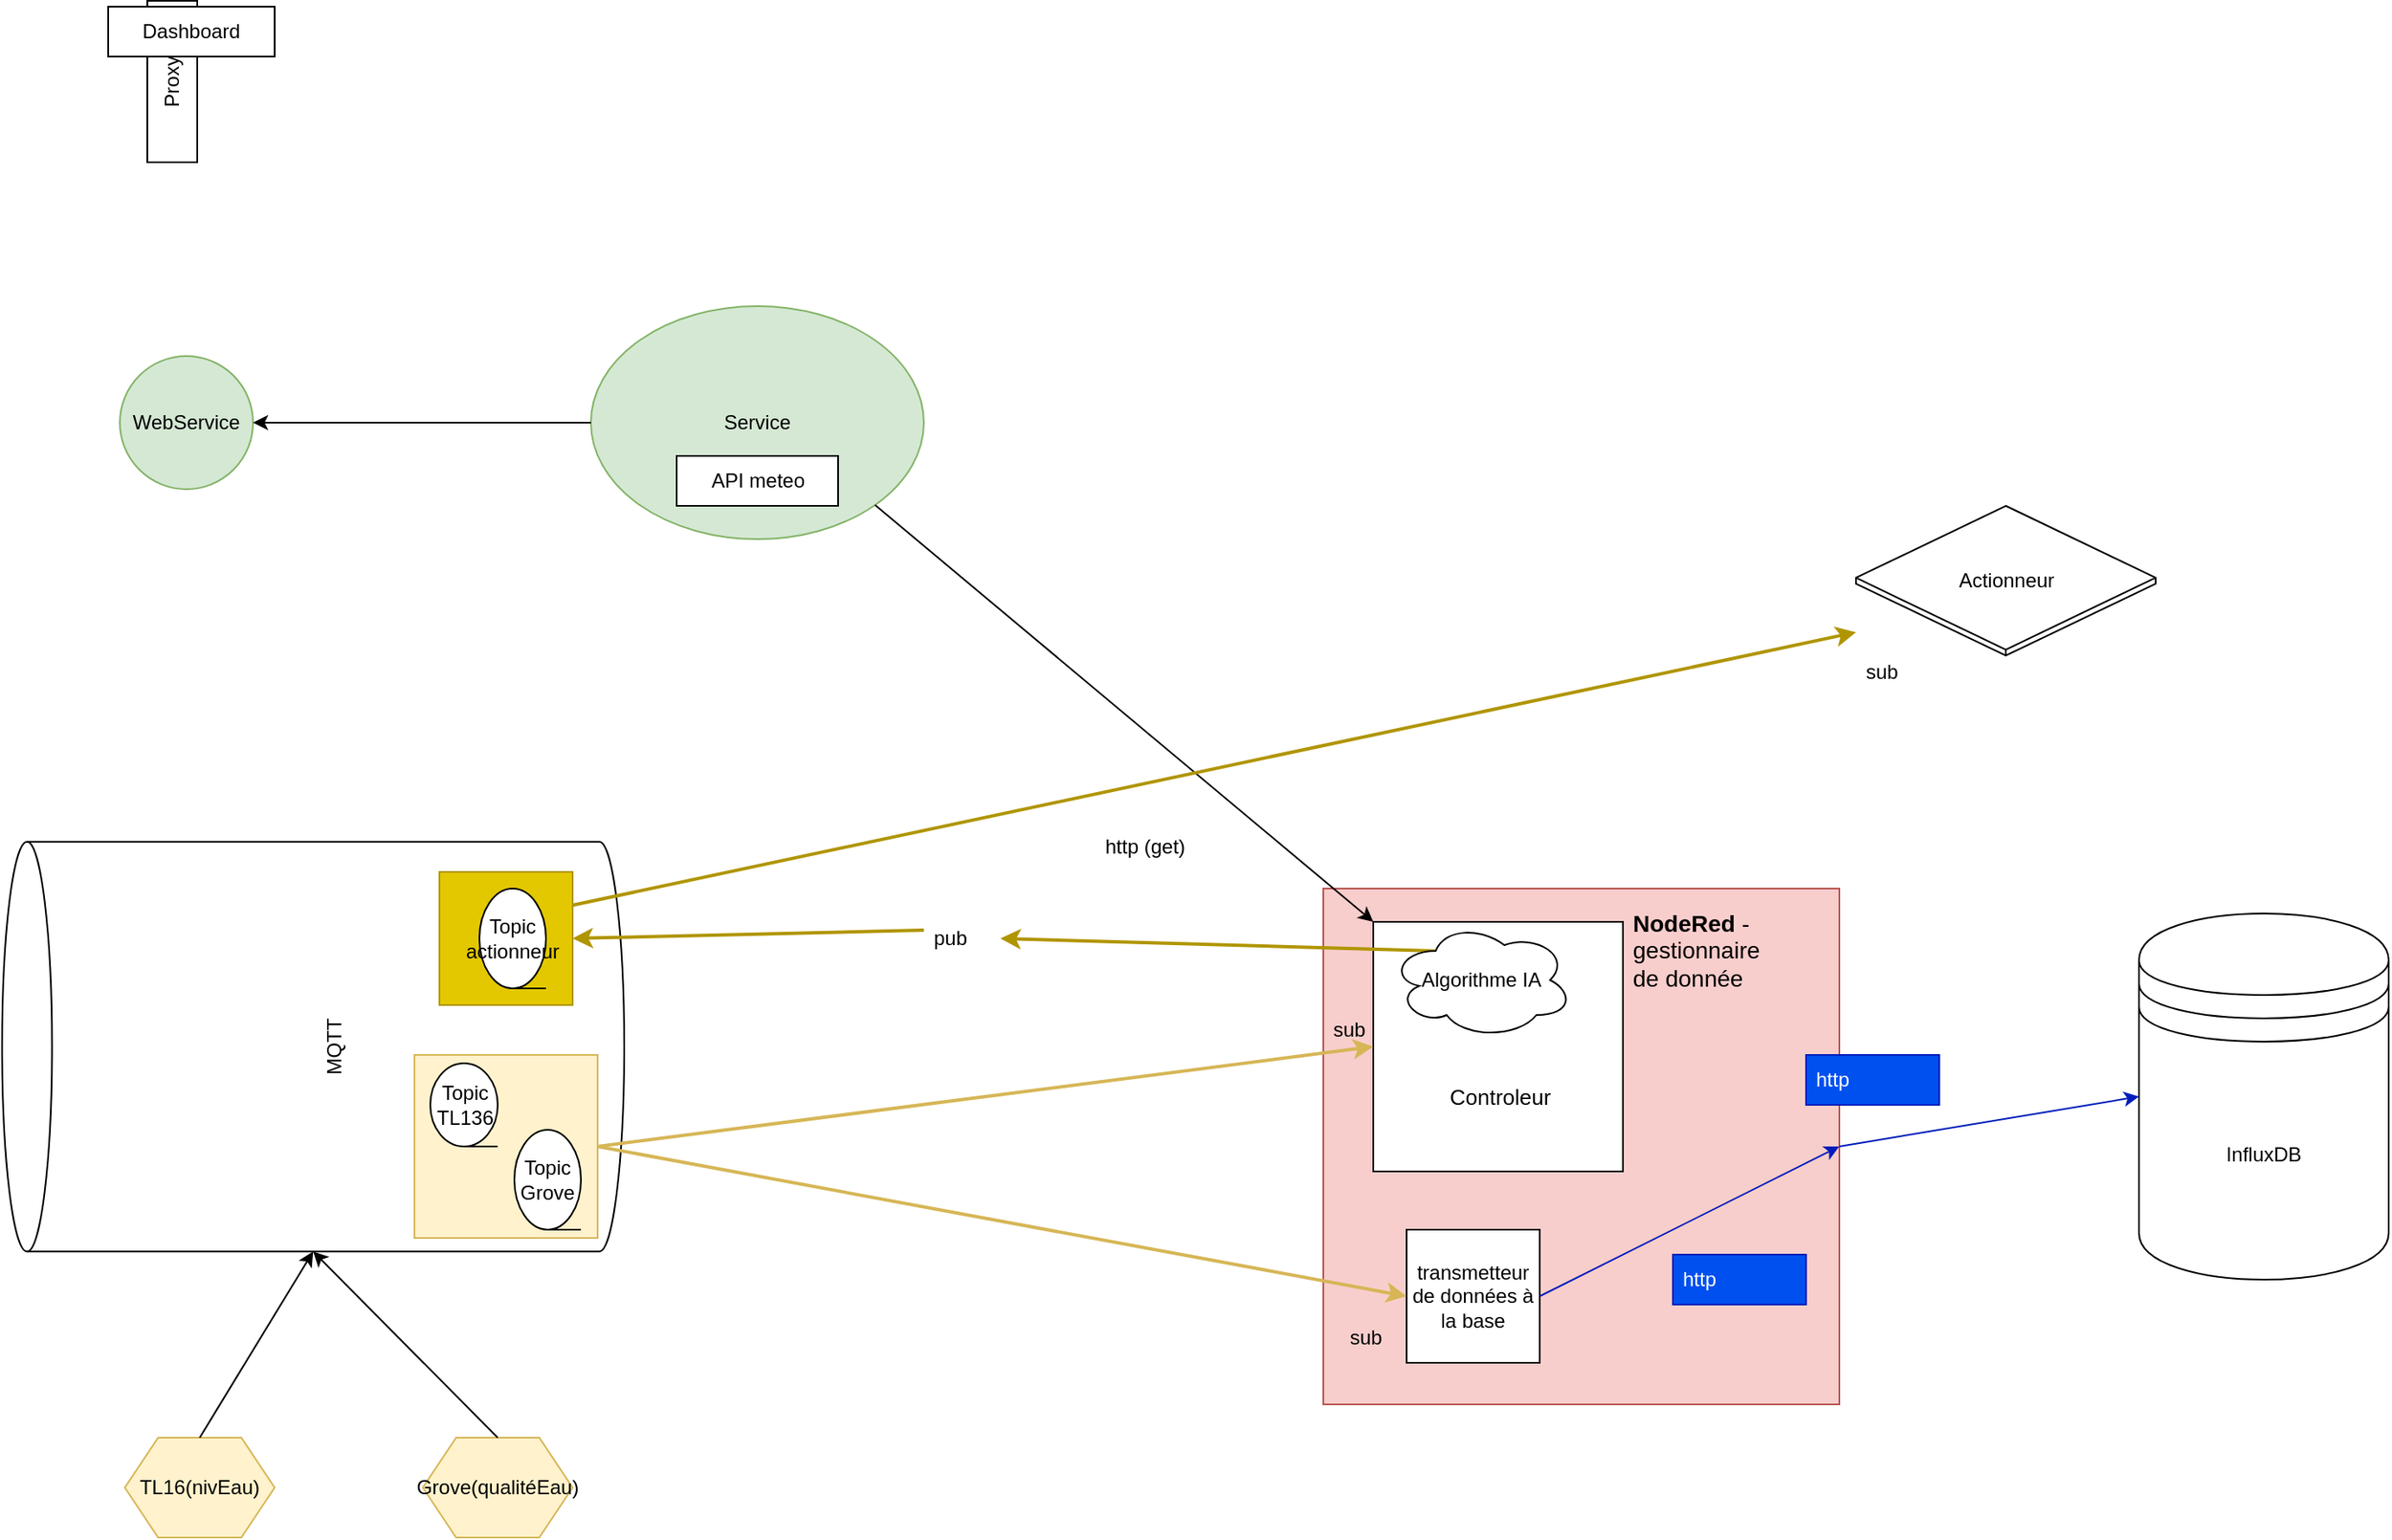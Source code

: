 <mxfile version="21.2.9" type="device">
  <diagram name="Page-1" id="qvNJJwM7Z64eV7ARFQkG">
    <mxGraphModel dx="2261" dy="1933" grid="1" gridSize="10" guides="1" tooltips="1" connect="1" arrows="1" fold="1" page="1" pageScale="1" pageWidth="827" pageHeight="1169" math="0" shadow="0">
      <root>
        <mxCell id="0" />
        <mxCell id="1" parent="0" />
        <mxCell id="Oodndunrt_ga-Xx5YJJt-9" value="MQTT" style="shape=cylinder3;whiteSpace=wrap;html=1;boundedLbl=1;backgroundOutline=1;size=15;rotation=-90;" parent="1" vertex="1">
          <mxGeometry x="-180" y="268.13" width="246.25" height="373.75" as="geometry" />
        </mxCell>
        <mxCell id="Oodndunrt_ga-Xx5YJJt-36" value="" style="whiteSpace=wrap;html=1;aspect=fixed;fillColor=#e3c800;fontColor=#000000;strokeColor=#B09500;" parent="1" vertex="1">
          <mxGeometry x="19" y="350" width="80" height="80" as="geometry" />
        </mxCell>
        <mxCell id="Oodndunrt_ga-Xx5YJJt-5" value="" style="whiteSpace=wrap;html=1;aspect=fixed;fillColor=#f8cecc;strokeColor=#b85450;" parent="1" vertex="1">
          <mxGeometry x="550" y="360" width="310" height="310" as="geometry" />
        </mxCell>
        <mxCell id="Oodndunrt_ga-Xx5YJJt-33" value="" style="whiteSpace=wrap;html=1;aspect=fixed;fillColor=#fff2cc;strokeColor=#d6b656;" parent="1" vertex="1">
          <mxGeometry x="4" y="460" width="110" height="110" as="geometry" />
        </mxCell>
        <mxCell id="Oodndunrt_ga-Xx5YJJt-1" value="Service" style="ellipse;whiteSpace=wrap;html=1;fillColor=#d5e8d4;strokeColor=#82b366;" parent="1" vertex="1">
          <mxGeometry x="110" y="10" width="200" height="140" as="geometry" />
        </mxCell>
        <mxCell id="Oodndunrt_ga-Xx5YJJt-2" value="WebService" style="ellipse;whiteSpace=wrap;html=1;aspect=fixed;fillColor=#d5e8d4;strokeColor=#82b366;" parent="1" vertex="1">
          <mxGeometry x="-173" y="40" width="80" height="80" as="geometry" />
        </mxCell>
        <mxCell id="Oodndunrt_ga-Xx5YJJt-6" value="" style="whiteSpace=wrap;html=1;aspect=fixed;" parent="1" vertex="1">
          <mxGeometry x="580" y="380" width="150" height="150" as="geometry" />
        </mxCell>
        <mxCell id="Oodndunrt_ga-Xx5YJJt-7" value="transmetteur de données à la base" style="whiteSpace=wrap;html=1;aspect=fixed;" parent="1" vertex="1">
          <mxGeometry x="600" y="565" width="80" height="80" as="geometry" />
        </mxCell>
        <mxCell id="Oodndunrt_ga-Xx5YJJt-10" value="" style="endArrow=classic;html=1;rounded=0;entryX=0;entryY=0;entryDx=0;entryDy=0;exitX=1;exitY=1;exitDx=0;exitDy=0;" parent="1" source="Oodndunrt_ga-Xx5YJJt-1" target="Oodndunrt_ga-Xx5YJJt-6" edge="1">
          <mxGeometry width="50" height="50" relative="1" as="geometry">
            <mxPoint x="390" y="420" as="sourcePoint" />
            <mxPoint x="440" y="370" as="targetPoint" />
          </mxGeometry>
        </mxCell>
        <mxCell id="Oodndunrt_ga-Xx5YJJt-12" value="" style="endArrow=classic;html=1;rounded=0;entryX=0;entryY=0.5;entryDx=0;entryDy=0;exitX=1;exitY=0.5;exitDx=0;exitDy=0;fillColor=#fff2cc;strokeColor=#d6b656;strokeWidth=2;" parent="1" source="Oodndunrt_ga-Xx5YJJt-33" target="Oodndunrt_ga-Xx5YJJt-7" edge="1">
          <mxGeometry width="50" height="50" relative="1" as="geometry">
            <mxPoint x="390" y="420" as="sourcePoint" />
            <mxPoint x="440" y="370" as="targetPoint" />
          </mxGeometry>
        </mxCell>
        <mxCell id="Oodndunrt_ga-Xx5YJJt-13" value="" style="endArrow=classic;html=1;rounded=0;entryX=0;entryY=0.5;entryDx=0;entryDy=0;exitX=1;exitY=0.5;exitDx=0;exitDy=0;fillColor=#fff2cc;strokeColor=#d6b656;strokeWidth=2;" parent="1" source="Oodndunrt_ga-Xx5YJJt-33" target="Oodndunrt_ga-Xx5YJJt-6" edge="1">
          <mxGeometry width="50" height="50" relative="1" as="geometry">
            <mxPoint x="390" y="420" as="sourcePoint" />
            <mxPoint x="440" y="370" as="targetPoint" />
          </mxGeometry>
        </mxCell>
        <mxCell id="Oodndunrt_ga-Xx5YJJt-14" value="http (get)" style="text;strokeColor=none;fillColor=none;align=left;verticalAlign=middle;spacingLeft=4;spacingRight=4;overflow=hidden;points=[[0,0.5],[1,0.5]];portConstraint=eastwest;rotatable=0;whiteSpace=wrap;html=1;" parent="1" vertex="1">
          <mxGeometry x="412.5" y="320" width="80" height="30" as="geometry" />
        </mxCell>
        <mxCell id="Oodndunrt_ga-Xx5YJJt-16" value="Actionneur" style="html=1;shape=mxgraph.basic.isocube;isoAngle=15;" parent="1" vertex="1">
          <mxGeometry x="870" y="130" width="180" height="90" as="geometry" />
        </mxCell>
        <mxCell id="Oodndunrt_ga-Xx5YJJt-17" value="" style="endArrow=classic;html=1;rounded=0;entryX=0;entryY=0;entryDx=0;entryDy=75.992;entryPerimeter=0;exitX=1;exitY=0.25;exitDx=0;exitDy=0;fillColor=#e3c800;strokeColor=#B09500;strokeWidth=2;" parent="1" source="Oodndunrt_ga-Xx5YJJt-36" target="Oodndunrt_ga-Xx5YJJt-16" edge="1">
          <mxGeometry width="50" height="50" relative="1" as="geometry">
            <mxPoint x="390" y="420" as="sourcePoint" />
            <mxPoint x="440" y="370" as="targetPoint" />
          </mxGeometry>
        </mxCell>
        <mxCell id="Oodndunrt_ga-Xx5YJJt-18" value="&lt;font style=&quot;font-size: 14px;&quot;&gt;&lt;b&gt;NodeRed&lt;/b&gt; - gestionnaire de donnée&lt;/font&gt;" style="text;strokeColor=none;fillColor=none;align=left;verticalAlign=middle;spacingLeft=4;spacingRight=4;overflow=hidden;points=[[0,0.5],[1,0.5]];portConstraint=eastwest;rotatable=0;whiteSpace=wrap;html=1;" parent="1" vertex="1">
          <mxGeometry x="730" y="370" width="90" height="50" as="geometry" />
        </mxCell>
        <mxCell id="Oodndunrt_ga-Xx5YJJt-19" value="" style="endArrow=classic;html=1;rounded=0;entryX=1;entryY=0.5;entryDx=0;entryDy=0;exitX=0;exitY=0.5;exitDx=0;exitDy=0;" parent="1" source="Oodndunrt_ga-Xx5YJJt-1" target="Oodndunrt_ga-Xx5YJJt-2" edge="1">
          <mxGeometry width="50" height="50" relative="1" as="geometry">
            <mxPoint x="286" y="300" as="sourcePoint" />
            <mxPoint x="336" y="250" as="targetPoint" />
          </mxGeometry>
        </mxCell>
        <mxCell id="Oodndunrt_ga-Xx5YJJt-21" value="InfluxDB" style="shape=datastore;whiteSpace=wrap;html=1;" parent="1" vertex="1">
          <mxGeometry x="1040" y="375" width="150" height="220" as="geometry" />
        </mxCell>
        <mxCell id="Oodndunrt_ga-Xx5YJJt-24" value="TL16(nivEau)" style="shape=hexagon;perimeter=hexagonPerimeter2;whiteSpace=wrap;html=1;fixedSize=1;fillColor=#fff2cc;strokeColor=#d6b656;" parent="1" vertex="1">
          <mxGeometry x="-170" y="690" width="90" height="60" as="geometry" />
        </mxCell>
        <mxCell id="Oodndunrt_ga-Xx5YJJt-25" value="Grove(qualitéEau)" style="shape=hexagon;perimeter=hexagonPerimeter2;whiteSpace=wrap;html=1;fixedSize=1;fillColor=#fff2cc;strokeColor=#d6b656;" parent="1" vertex="1">
          <mxGeometry x="9" y="690" width="90" height="60" as="geometry" />
        </mxCell>
        <mxCell id="Oodndunrt_ga-Xx5YJJt-28" value="" style="endArrow=classic;html=1;rounded=0;exitX=0.5;exitY=0;exitDx=0;exitDy=0;entryX=0;entryY=0.5;entryDx=0;entryDy=0;entryPerimeter=0;" parent="1" source="Oodndunrt_ga-Xx5YJJt-24" target="Oodndunrt_ga-Xx5YJJt-9" edge="1">
          <mxGeometry width="50" height="50" relative="1" as="geometry">
            <mxPoint x="40" y="592.5" as="sourcePoint" />
            <mxPoint x="90" y="542.5" as="targetPoint" />
          </mxGeometry>
        </mxCell>
        <mxCell id="Oodndunrt_ga-Xx5YJJt-29" value="" style="endArrow=classic;html=1;rounded=0;exitX=0.5;exitY=0;exitDx=0;exitDy=0;entryX=0;entryY=0.5;entryDx=0;entryDy=0;entryPerimeter=0;" parent="1" source="Oodndunrt_ga-Xx5YJJt-25" target="Oodndunrt_ga-Xx5YJJt-9" edge="1">
          <mxGeometry width="50" height="50" relative="1" as="geometry">
            <mxPoint x="40" y="592.5" as="sourcePoint" />
            <mxPoint x="90" y="542.5" as="targetPoint" />
          </mxGeometry>
        </mxCell>
        <mxCell id="Oodndunrt_ga-Xx5YJJt-30" value="Topic TL136" style="shape=tapeData;whiteSpace=wrap;html=1;perimeter=ellipsePerimeter;" parent="1" vertex="1">
          <mxGeometry x="13.5" y="465" width="40.5" height="50" as="geometry" />
        </mxCell>
        <mxCell id="Oodndunrt_ga-Xx5YJJt-31" value="Topic Grove" style="shape=tapeData;whiteSpace=wrap;html=1;perimeter=ellipsePerimeter;" parent="1" vertex="1">
          <mxGeometry x="64" y="505" width="40" height="60" as="geometry" />
        </mxCell>
        <mxCell id="Oodndunrt_ga-Xx5YJJt-32" value="Topic actionneur" style="shape=tapeData;whiteSpace=wrap;html=1;perimeter=ellipsePerimeter;" parent="1" vertex="1">
          <mxGeometry x="43" y="360" width="40" height="60" as="geometry" />
        </mxCell>
        <mxCell id="Oodndunrt_ga-Xx5YJJt-37" value="" style="endArrow=classic;html=1;rounded=0;entryX=1;entryY=0.5;entryDx=0;entryDy=0;exitX=0;exitY=0.25;exitDx=0;exitDy=0;fillColor=#e3c800;strokeColor=#B09500;strokeWidth=2;" parent="1" source="Oodndunrt_ga-Xx5YJJt-38" target="Oodndunrt_ga-Xx5YJJt-36" edge="1">
          <mxGeometry width="50" height="50" relative="1" as="geometry">
            <mxPoint x="390" y="500" as="sourcePoint" />
            <mxPoint x="440" y="450" as="targetPoint" />
          </mxGeometry>
        </mxCell>
        <mxCell id="Oodndunrt_ga-Xx5YJJt-39" value="" style="endArrow=classic;html=1;rounded=0;entryX=1;entryY=0.5;entryDx=0;entryDy=0;exitX=0.25;exitY=0.25;exitDx=0;exitDy=0;fillColor=#e3c800;strokeColor=#B09500;exitPerimeter=0;strokeWidth=2;" parent="1" source="IYNZjTKLWVwbY_VHgmQ8-1" target="Oodndunrt_ga-Xx5YJJt-38" edge="1">
          <mxGeometry width="50" height="50" relative="1" as="geometry">
            <mxPoint x="580" y="400" as="sourcePoint" />
            <mxPoint x="99" y="390" as="targetPoint" />
          </mxGeometry>
        </mxCell>
        <mxCell id="Oodndunrt_ga-Xx5YJJt-38" value="pub" style="text;strokeColor=none;fillColor=none;align=left;verticalAlign=middle;spacingLeft=4;spacingRight=4;overflow=hidden;points=[[0,0.5],[1,0.5]];portConstraint=eastwest;rotatable=0;whiteSpace=wrap;html=1;" parent="1" vertex="1">
          <mxGeometry x="310" y="380" width="46" height="20" as="geometry" />
        </mxCell>
        <mxCell id="Oodndunrt_ga-Xx5YJJt-40" value="sub" style="text;strokeColor=none;fillColor=none;align=left;verticalAlign=middle;spacingLeft=4;spacingRight=4;overflow=hidden;points=[[0,0.5],[1,0.5]];portConstraint=eastwest;rotatable=0;whiteSpace=wrap;html=1;" parent="1" vertex="1">
          <mxGeometry x="550" y="430" width="80" height="30" as="geometry" />
        </mxCell>
        <mxCell id="Oodndunrt_ga-Xx5YJJt-42" value="sub" style="text;strokeColor=none;fillColor=none;align=left;verticalAlign=middle;spacingLeft=4;spacingRight=4;overflow=hidden;points=[[0,0.5],[1,0.5]];portConstraint=eastwest;rotatable=0;whiteSpace=wrap;html=1;" parent="1" vertex="1">
          <mxGeometry x="560" y="615" width="80" height="30" as="geometry" />
        </mxCell>
        <mxCell id="Oodndunrt_ga-Xx5YJJt-43" value="sub" style="text;strokeColor=none;fillColor=none;align=left;verticalAlign=middle;spacingLeft=4;spacingRight=4;overflow=hidden;points=[[0,0.5],[1,0.5]];portConstraint=eastwest;rotatable=0;whiteSpace=wrap;html=1;" parent="1" vertex="1">
          <mxGeometry x="870" y="215" width="80" height="30" as="geometry" />
        </mxCell>
        <mxCell id="Oodndunrt_ga-Xx5YJJt-44" value="" style="endArrow=classic;html=1;rounded=0;entryX=0;entryY=0.5;entryDx=0;entryDy=0;exitX=1;exitY=0.5;exitDx=0;exitDy=0;fillColor=#0050ef;strokeColor=#001DBC;" parent="1" source="Oodndunrt_ga-Xx5YJJt-5" target="Oodndunrt_ga-Xx5YJJt-21" edge="1">
          <mxGeometry width="50" height="50" relative="1" as="geometry">
            <mxPoint x="860" y="500" as="sourcePoint" />
            <mxPoint x="910" y="450" as="targetPoint" />
          </mxGeometry>
        </mxCell>
        <mxCell id="Oodndunrt_ga-Xx5YJJt-45" value="http&amp;nbsp;" style="text;strokeColor=#001DBC;fillColor=#0050ef;align=left;verticalAlign=middle;spacingLeft=4;spacingRight=4;overflow=hidden;points=[[0,0.5],[1,0.5]];portConstraint=eastwest;rotatable=0;whiteSpace=wrap;html=1;fontColor=#ffffff;" parent="1" vertex="1">
          <mxGeometry x="840" y="460" width="80" height="30" as="geometry" />
        </mxCell>
        <mxCell id="Oodndunrt_ga-Xx5YJJt-46" value="" style="endArrow=classic;html=1;rounded=0;exitX=1;exitY=0.5;exitDx=0;exitDy=0;entryX=1;entryY=0.5;entryDx=0;entryDy=0;fillColor=#0050ef;strokeColor=#001DBC;" parent="1" source="Oodndunrt_ga-Xx5YJJt-7" target="Oodndunrt_ga-Xx5YJJt-5" edge="1">
          <mxGeometry width="50" height="50" relative="1" as="geometry">
            <mxPoint x="860" y="500" as="sourcePoint" />
            <mxPoint x="910" y="450" as="targetPoint" />
          </mxGeometry>
        </mxCell>
        <mxCell id="Oodndunrt_ga-Xx5YJJt-47" value="http&amp;nbsp;" style="text;strokeColor=#001DBC;fillColor=#0050ef;align=left;verticalAlign=middle;spacingLeft=4;spacingRight=4;overflow=hidden;points=[[0,0.5],[1,0.5]];portConstraint=eastwest;rotatable=0;whiteSpace=wrap;html=1;fontColor=#ffffff;" parent="1" vertex="1">
          <mxGeometry x="760" y="580" width="80" height="30" as="geometry" />
        </mxCell>
        <mxCell id="Oodndunrt_ga-Xx5YJJt-48" value="Proxy" style="rounded=0;whiteSpace=wrap;html=1;rotation=-90;" parent="1" vertex="1">
          <mxGeometry x="-190" y="-140" width="97" height="30" as="geometry" />
        </mxCell>
        <mxCell id="Oodndunrt_ga-Xx5YJJt-49" value="Dashboard" style="rounded=0;whiteSpace=wrap;html=1;" parent="1" vertex="1">
          <mxGeometry x="-180" y="-170" width="100" height="30" as="geometry" />
        </mxCell>
        <mxCell id="Oodndunrt_ga-Xx5YJJt-50" value="API meteo" style="rounded=0;whiteSpace=wrap;html=1;" parent="1" vertex="1">
          <mxGeometry x="161.5" y="100" width="97" height="30" as="geometry" />
        </mxCell>
        <mxCell id="IYNZjTKLWVwbY_VHgmQ8-1" value="Algorithme IA" style="ellipse;shape=cloud;whiteSpace=wrap;html=1;" vertex="1" parent="1">
          <mxGeometry x="590" y="380" width="110" height="70" as="geometry" />
        </mxCell>
        <mxCell id="IYNZjTKLWVwbY_VHgmQ8-2" value="&lt;font style=&quot;font-size: 13px;&quot;&gt;Controleur&lt;/font&gt;" style="text;strokeColor=none;fillColor=none;align=left;verticalAlign=middle;spacingLeft=4;spacingRight=4;overflow=hidden;points=[[0,0.5],[1,0.5]];portConstraint=eastwest;rotatable=0;whiteSpace=wrap;html=1;" vertex="1" parent="1">
          <mxGeometry x="620" y="470" width="80" height="30" as="geometry" />
        </mxCell>
      </root>
    </mxGraphModel>
  </diagram>
</mxfile>

